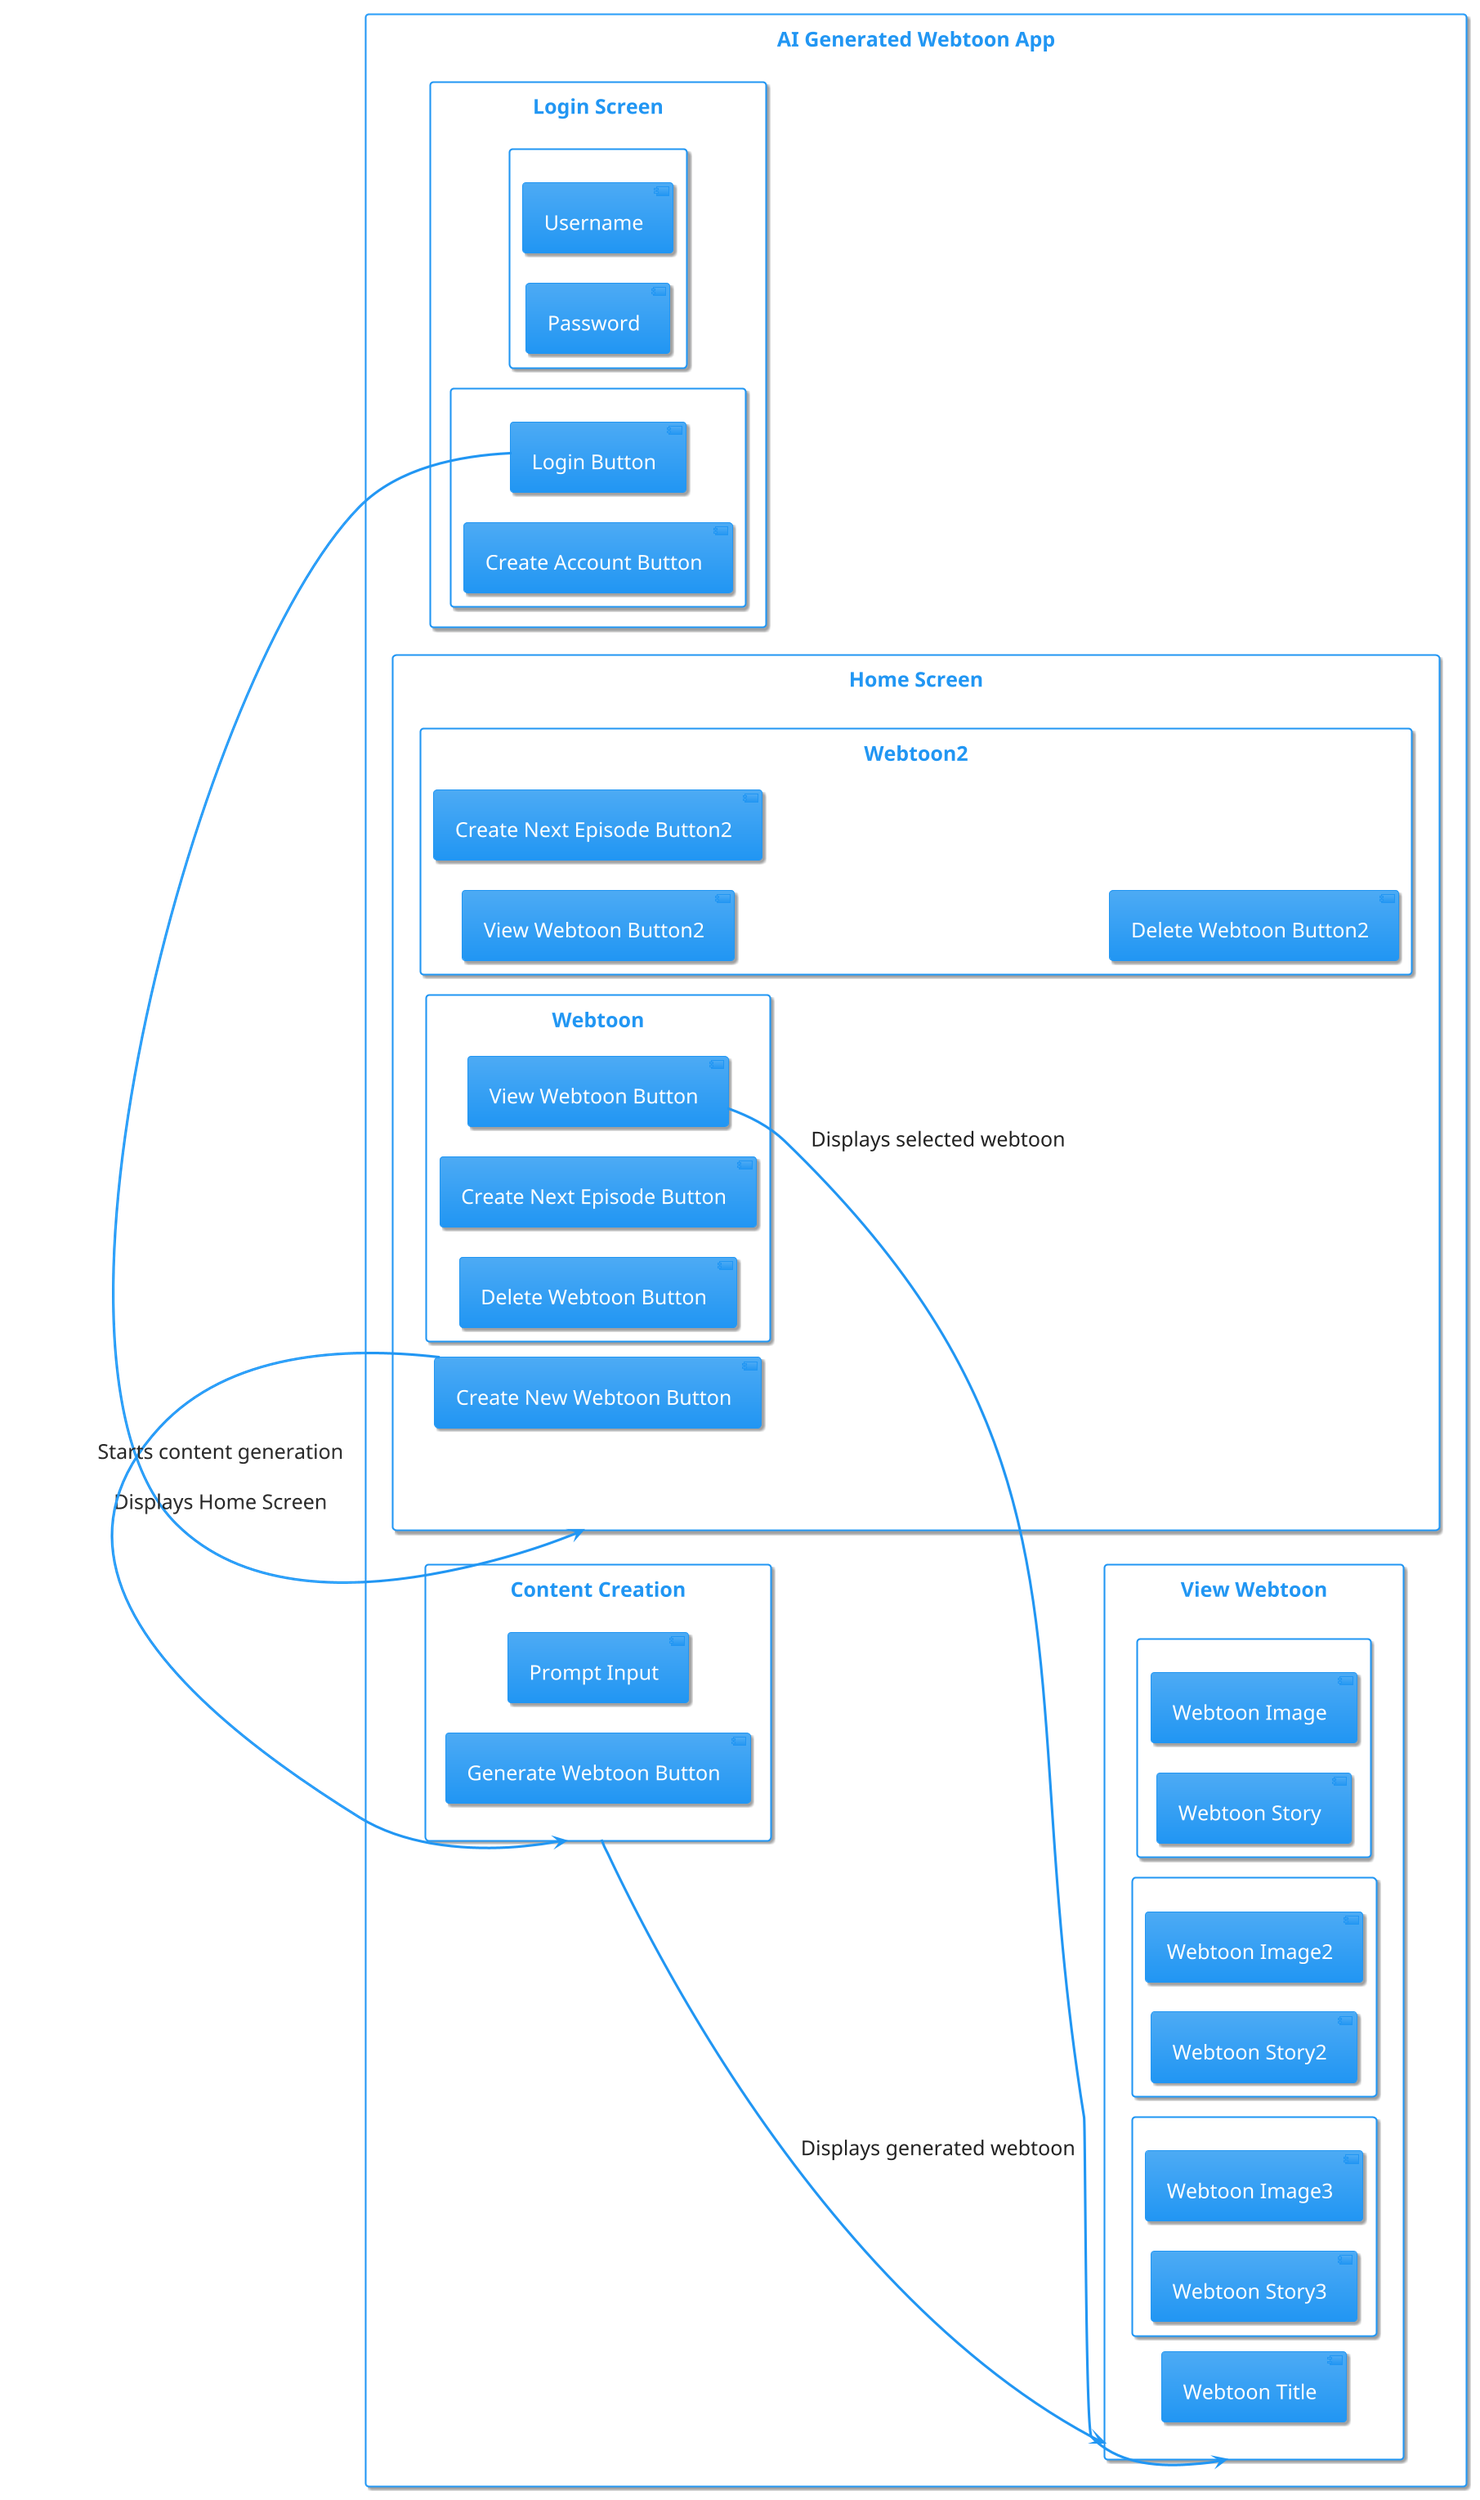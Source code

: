 @startuml
!theme materia
'Define the skinparam for the font size
skinparam defaultFontSize 24

rectangle "AI Generated Webtoon App" {
    rectangle "Login Screen" {
        rectangle {
            [Username]
            [Password]
        }
        rectangle {
            [Login Button]
            [Create Account Button]
        }
    }

    rectangle "Home Screen" {
        [Create New Webtoon Button]
        rectangle "Webtoon" {
            [View Webtoon Button]
            [Create Next Episode Button]
            [Delete Webtoon Button]
        }
        rectangle "Webtoon2" {
            [View Webtoon Button2]
            [Create Next Episode Button2]
            [Delete Webtoon Button2]
        }
    }

    rectangle "View Webtoon" {
        [Webtoon Title]
        rectangle {
            [Webtoon Image]
            [Webtoon Story]
        }
        rectangle {
            [Webtoon Image2]
            [Webtoon Story2]
        }
        rectangle {
            [Webtoon Image3]
            [Webtoon Story3]
        }
    }

    rectangle "Content Creation" {
        [Prompt Input]
        [Generate Webtoon Button]
    }
}

[Login Button] -right-> [Home Screen] : Displays Home Screen
[View Webtoon Button] -> [View Webtoon] : Displays selected webtoon
[Create New Webtoon Button] -> [Content Creation] : Starts content generation
[Content Creation] --> [View Webtoon] : Displays generated webtoon

' Define the layout
left to right direction

@enduml
